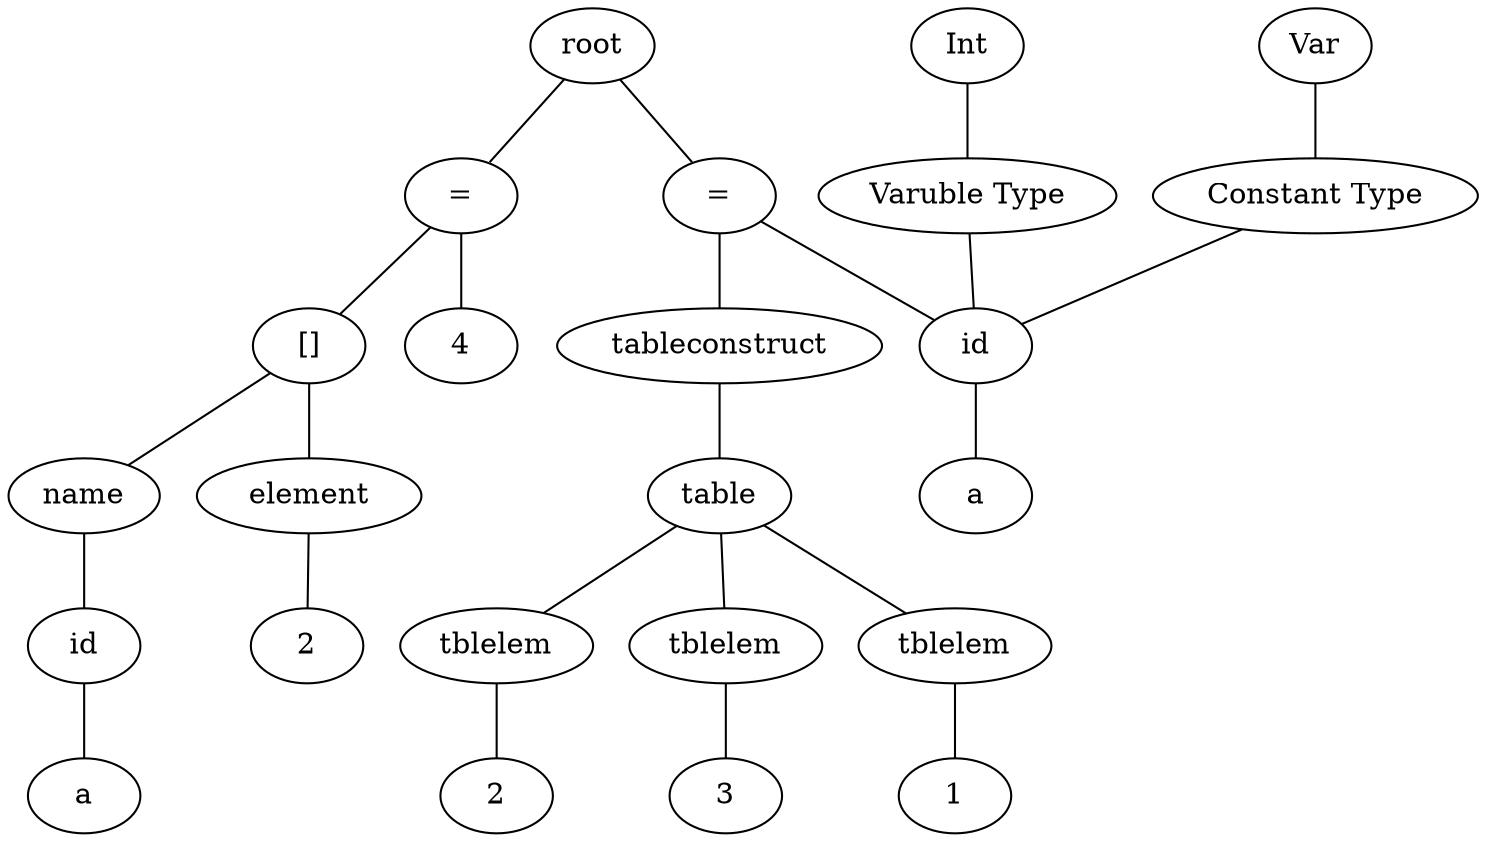 graph graphname {
root;
assign0[label = "="];
root--assign0;
expr0[label = "id"];
assign0--expr0;
type0[label = "Varuble Type"];
type0--expr0;
type1[label = "Int"];
type1--type0;
consttype0[label = "Constant Type"];
consttype0--expr0;
consttype1[label = "Var"];
consttype1--consttype0;
expr1[label = "a"];
expr0--expr1;
expr2[label = "tableconstruct"];
assign0--expr2;
table0[label = "table"];
expr2--table0;
table00[label = "tblelem"];
table0--table00;
expr3[label = "1"];
table00--expr3;
table01[label = "tblelem"];
table0--table01;
expr4[label = "2"];
table01--expr4;
table02[label = "tblelem"];
table0--table02;
expr5[label = "3"];
table02--expr5;
assign1[label = "="];
root--assign1;
expr6[label = "[]"];
assign1--expr6;
expr6name[label = "name"];
expr7[label = "id"];
expr6name--expr7;
expr8[label = "a"];
expr7--expr8;
expr6--expr6name;
expr6args[label = " element "];
expr6 -- expr6args;
expr9[label = "2"];
expr6args--expr9;
expr10[label = "4"];
assign1--expr10;
}
